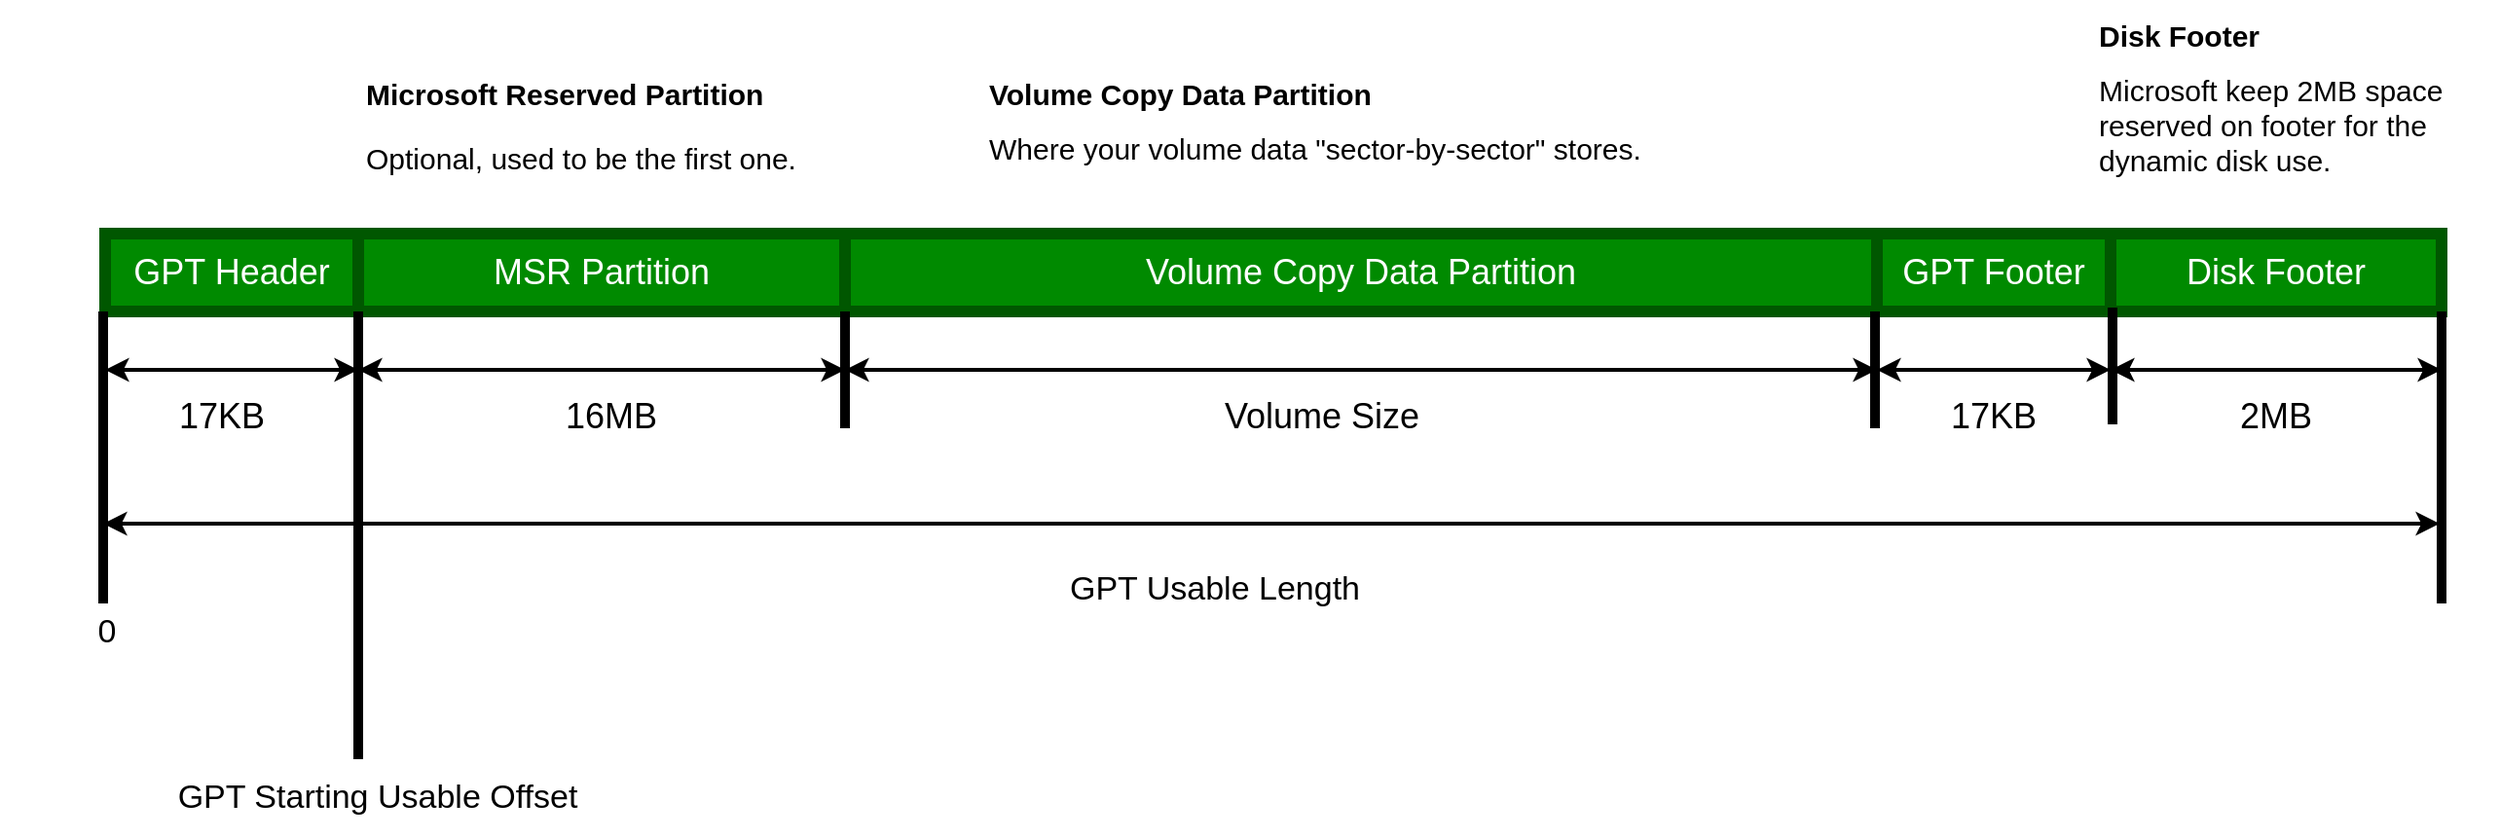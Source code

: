 <mxfile version="22.0.8" type="device">
  <diagram name="Page-1" id="TFXglTVoU2khg-xwJNuV">
    <mxGraphModel dx="2284" dy="786" grid="1" gridSize="10" guides="1" tooltips="1" connect="1" arrows="1" fold="1" page="1" pageScale="1" pageWidth="850" pageHeight="1100" math="0" shadow="0">
      <root>
        <mxCell id="0" />
        <mxCell id="1" parent="0" />
        <mxCell id="PcNDbqrhjae25Hp8FghH-1" value="GPT Header" style="rounded=0;whiteSpace=wrap;html=1;fillColor=#008a00;fontColor=#ffffff;strokeColor=#005700;strokeWidth=6;fontSize=18;" vertex="1" parent="1">
          <mxGeometry x="-759" y="160" width="130" height="40" as="geometry" />
        </mxCell>
        <mxCell id="PcNDbqrhjae25Hp8FghH-5" value="MSR Partition" style="rounded=0;whiteSpace=wrap;html=1;fillColor=#008a00;fontColor=#ffffff;strokeColor=#005700;fontSize=18;strokeWidth=6;" vertex="1" parent="1">
          <mxGeometry x="-629" y="160" width="250" height="40" as="geometry" />
        </mxCell>
        <mxCell id="PcNDbqrhjae25Hp8FghH-6" value="Volume Copy Data Partition" style="rounded=0;whiteSpace=wrap;html=1;fillColor=#008a00;fontColor=#ffffff;strokeColor=#005700;fontSize=18;strokeWidth=6;" vertex="1" parent="1">
          <mxGeometry x="-379" y="160" width="530" height="40" as="geometry" />
        </mxCell>
        <mxCell id="PcNDbqrhjae25Hp8FghH-7" value="GPT Footer" style="rounded=0;whiteSpace=wrap;html=1;fillColor=#008a00;fontColor=#ffffff;strokeColor=#005700;fontSize=18;strokeWidth=6;" vertex="1" parent="1">
          <mxGeometry x="151" y="160" width="120" height="40" as="geometry" />
        </mxCell>
        <mxCell id="PcNDbqrhjae25Hp8FghH-8" value="Disk Footer" style="rounded=0;whiteSpace=wrap;html=1;fillColor=#008a00;fontColor=#ffffff;strokeColor=#005700;fontSize=18;strokeWidth=6;" vertex="1" parent="1">
          <mxGeometry x="271" y="160" width="170" height="40" as="geometry" />
        </mxCell>
        <mxCell id="PcNDbqrhjae25Hp8FghH-9" value="" style="endArrow=none;html=1;rounded=0;strokeWidth=5;" edge="1" parent="1">
          <mxGeometry width="50" height="50" relative="1" as="geometry">
            <mxPoint x="-760" y="350" as="sourcePoint" />
            <mxPoint x="-760" y="200" as="targetPoint" />
          </mxGeometry>
        </mxCell>
        <mxCell id="PcNDbqrhjae25Hp8FghH-10" value="" style="endArrow=none;html=1;rounded=0;strokeWidth=5;" edge="1" parent="1">
          <mxGeometry width="50" height="50" relative="1" as="geometry">
            <mxPoint x="-629" y="430" as="sourcePoint" />
            <mxPoint x="-629" y="200" as="targetPoint" />
          </mxGeometry>
        </mxCell>
        <mxCell id="PcNDbqrhjae25Hp8FghH-11" value="" style="endArrow=none;html=1;rounded=0;strokeWidth=5;" edge="1" parent="1">
          <mxGeometry width="50" height="50" relative="1" as="geometry">
            <mxPoint x="150" y="260" as="sourcePoint" />
            <mxPoint x="150" y="200" as="targetPoint" />
          </mxGeometry>
        </mxCell>
        <mxCell id="PcNDbqrhjae25Hp8FghH-12" value="" style="endArrow=none;html=1;rounded=0;strokeWidth=5;" edge="1" parent="1">
          <mxGeometry width="50" height="50" relative="1" as="geometry">
            <mxPoint x="272" y="258" as="sourcePoint" />
            <mxPoint x="272" y="198" as="targetPoint" />
          </mxGeometry>
        </mxCell>
        <mxCell id="PcNDbqrhjae25Hp8FghH-13" value="" style="endArrow=none;html=1;rounded=0;strokeWidth=5;" edge="1" parent="1">
          <mxGeometry width="50" height="50" relative="1" as="geometry">
            <mxPoint x="-379" y="260" as="sourcePoint" />
            <mxPoint x="-379" y="200" as="targetPoint" />
          </mxGeometry>
        </mxCell>
        <mxCell id="PcNDbqrhjae25Hp8FghH-14" value="" style="endArrow=none;html=1;rounded=0;strokeWidth=5;" edge="1" parent="1">
          <mxGeometry width="50" height="50" relative="1" as="geometry">
            <mxPoint x="441" y="350" as="sourcePoint" />
            <mxPoint x="441" y="200" as="targetPoint" />
          </mxGeometry>
        </mxCell>
        <mxCell id="PcNDbqrhjae25Hp8FghH-15" value="" style="endArrow=classic;startArrow=classic;html=1;rounded=0;strokeWidth=2;" edge="1" parent="1">
          <mxGeometry width="50" height="50" relative="1" as="geometry">
            <mxPoint x="-759" y="230" as="sourcePoint" />
            <mxPoint x="-629" y="230" as="targetPoint" />
          </mxGeometry>
        </mxCell>
        <mxCell id="PcNDbqrhjae25Hp8FghH-16" value="" style="endArrow=classic;startArrow=classic;html=1;rounded=0;strokeWidth=2;" edge="1" parent="1">
          <mxGeometry width="50" height="50" relative="1" as="geometry">
            <mxPoint x="-629" y="230" as="sourcePoint" />
            <mxPoint x="-379" y="230" as="targetPoint" />
          </mxGeometry>
        </mxCell>
        <mxCell id="PcNDbqrhjae25Hp8FghH-17" value="" style="endArrow=classic;startArrow=classic;html=1;rounded=0;strokeWidth=2;" edge="1" parent="1">
          <mxGeometry width="50" height="50" relative="1" as="geometry">
            <mxPoint x="-379" y="230" as="sourcePoint" />
            <mxPoint x="151" y="230" as="targetPoint" />
          </mxGeometry>
        </mxCell>
        <mxCell id="PcNDbqrhjae25Hp8FghH-18" value="" style="endArrow=classic;startArrow=classic;html=1;rounded=0;strokeWidth=2;" edge="1" parent="1">
          <mxGeometry width="50" height="50" relative="1" as="geometry">
            <mxPoint x="151" y="230" as="sourcePoint" />
            <mxPoint x="271" y="230" as="targetPoint" />
          </mxGeometry>
        </mxCell>
        <mxCell id="PcNDbqrhjae25Hp8FghH-19" value="" style="endArrow=classic;startArrow=classic;html=1;rounded=0;strokeWidth=2;" edge="1" parent="1">
          <mxGeometry width="50" height="50" relative="1" as="geometry">
            <mxPoint x="271" y="230" as="sourcePoint" />
            <mxPoint x="441" y="230" as="targetPoint" />
          </mxGeometry>
        </mxCell>
        <mxCell id="PcNDbqrhjae25Hp8FghH-21" value="17KB" style="text;html=1;strokeColor=none;fillColor=none;align=center;verticalAlign=middle;whiteSpace=wrap;rounded=0;strokeWidth=2;fontSize=18;" vertex="1" parent="1">
          <mxGeometry x="-729" y="239" width="60" height="30" as="geometry" />
        </mxCell>
        <mxCell id="PcNDbqrhjae25Hp8FghH-22" value="16MB" style="text;html=1;strokeColor=none;fillColor=none;align=center;verticalAlign=middle;whiteSpace=wrap;rounded=0;strokeWidth=2;fontSize=18;" vertex="1" parent="1">
          <mxGeometry x="-529" y="239" width="60" height="30" as="geometry" />
        </mxCell>
        <mxCell id="PcNDbqrhjae25Hp8FghH-23" value="Volume Size" style="text;html=1;strokeColor=none;fillColor=none;align=center;verticalAlign=middle;whiteSpace=wrap;rounded=0;strokeWidth=2;fontSize=18;" vertex="1" parent="1">
          <mxGeometry x="-209" y="239" width="150" height="30" as="geometry" />
        </mxCell>
        <mxCell id="PcNDbqrhjae25Hp8FghH-24" value="17KB" style="text;html=1;strokeColor=none;fillColor=none;align=center;verticalAlign=middle;whiteSpace=wrap;rounded=0;strokeWidth=2;fontSize=18;" vertex="1" parent="1">
          <mxGeometry x="181" y="239" width="60" height="30" as="geometry" />
        </mxCell>
        <mxCell id="PcNDbqrhjae25Hp8FghH-25" value="2MB" style="text;html=1;strokeColor=none;fillColor=none;align=center;verticalAlign=middle;whiteSpace=wrap;rounded=0;strokeWidth=2;fontSize=18;" vertex="1" parent="1">
          <mxGeometry x="326" y="239" width="60" height="30" as="geometry" />
        </mxCell>
        <mxCell id="PcNDbqrhjae25Hp8FghH-27" value="GPT Usable Length" style="text;html=1;strokeColor=none;fillColor=none;align=center;verticalAlign=middle;whiteSpace=wrap;rounded=0;fontSize=17;" vertex="1" parent="1">
          <mxGeometry x="-319" y="323" width="260" height="40" as="geometry" />
        </mxCell>
        <mxCell id="PcNDbqrhjae25Hp8FghH-28" value="" style="endArrow=classic;startArrow=classic;html=1;rounded=0;strokeWidth=2;" edge="1" parent="1">
          <mxGeometry width="50" height="50" relative="1" as="geometry">
            <mxPoint x="-760" y="309" as="sourcePoint" />
            <mxPoint x="440" y="309" as="targetPoint" />
          </mxGeometry>
        </mxCell>
        <mxCell id="PcNDbqrhjae25Hp8FghH-29" value="GPT Starting Usable Offset" style="text;html=1;strokeColor=none;fillColor=none;align=center;verticalAlign=middle;whiteSpace=wrap;rounded=0;fontSize=17;" vertex="1" parent="1">
          <mxGeometry x="-749" y="430" width="260" height="40" as="geometry" />
        </mxCell>
        <mxCell id="PcNDbqrhjae25Hp8FghH-30" value="0" style="text;html=1;strokeColor=none;fillColor=none;align=center;verticalAlign=middle;whiteSpace=wrap;rounded=0;fontSize=17;" vertex="1" parent="1">
          <mxGeometry x="-813" y="350" width="110" height="30" as="geometry" />
        </mxCell>
        <mxCell id="PcNDbqrhjae25Hp8FghH-31" value="&lt;h1 style=&quot;font-size: 15px;&quot;&gt;Microsoft Reserved Partition&lt;/h1&gt;&lt;p style=&quot;font-size: 15px;&quot;&gt;Optional, used to be the&amp;nbsp;&lt;span style=&quot;background-color: initial;&quot;&gt;first one.&lt;/span&gt;&lt;/p&gt;" style="text;html=1;strokeColor=none;fillColor=none;spacing=5;spacingTop=-20;whiteSpace=wrap;overflow=hidden;rounded=0;fontSize=15;" vertex="1" parent="1">
          <mxGeometry x="-630" y="80" width="230" height="60" as="geometry" />
        </mxCell>
        <mxCell id="PcNDbqrhjae25Hp8FghH-32" value="&lt;h1 style=&quot;font-size: 15px;&quot;&gt;Volume Copy Data Partition&lt;/h1&gt;&lt;div&gt;Where your volume data &quot;sector-by-sector&quot; stores.&lt;/div&gt;" style="text;html=1;strokeColor=none;fillColor=none;spacing=5;spacingTop=-20;whiteSpace=wrap;overflow=hidden;rounded=0;fontSize=15;" vertex="1" parent="1">
          <mxGeometry x="-310" y="80" width="370" height="60" as="geometry" />
        </mxCell>
        <mxCell id="PcNDbqrhjae25Hp8FghH-34" value="&lt;h1 style=&quot;font-size: 15px;&quot;&gt;Disk Footer&lt;/h1&gt;&lt;div&gt;Microsoft keep 2MB space&amp;nbsp;&lt;/div&gt;&lt;div&gt;reserved on footer for the&amp;nbsp;&lt;/div&gt;&lt;div&gt;dynamic&amp;nbsp;&lt;span style=&quot;background-color: initial;&quot;&gt;disk use.&lt;/span&gt;&lt;/div&gt;" style="text;html=1;strokeColor=none;fillColor=none;spacing=5;spacingTop=-20;whiteSpace=wrap;overflow=hidden;rounded=0;fontSize=15;" vertex="1" parent="1">
          <mxGeometry x="260" y="50" width="210" height="90" as="geometry" />
        </mxCell>
      </root>
    </mxGraphModel>
  </diagram>
</mxfile>
